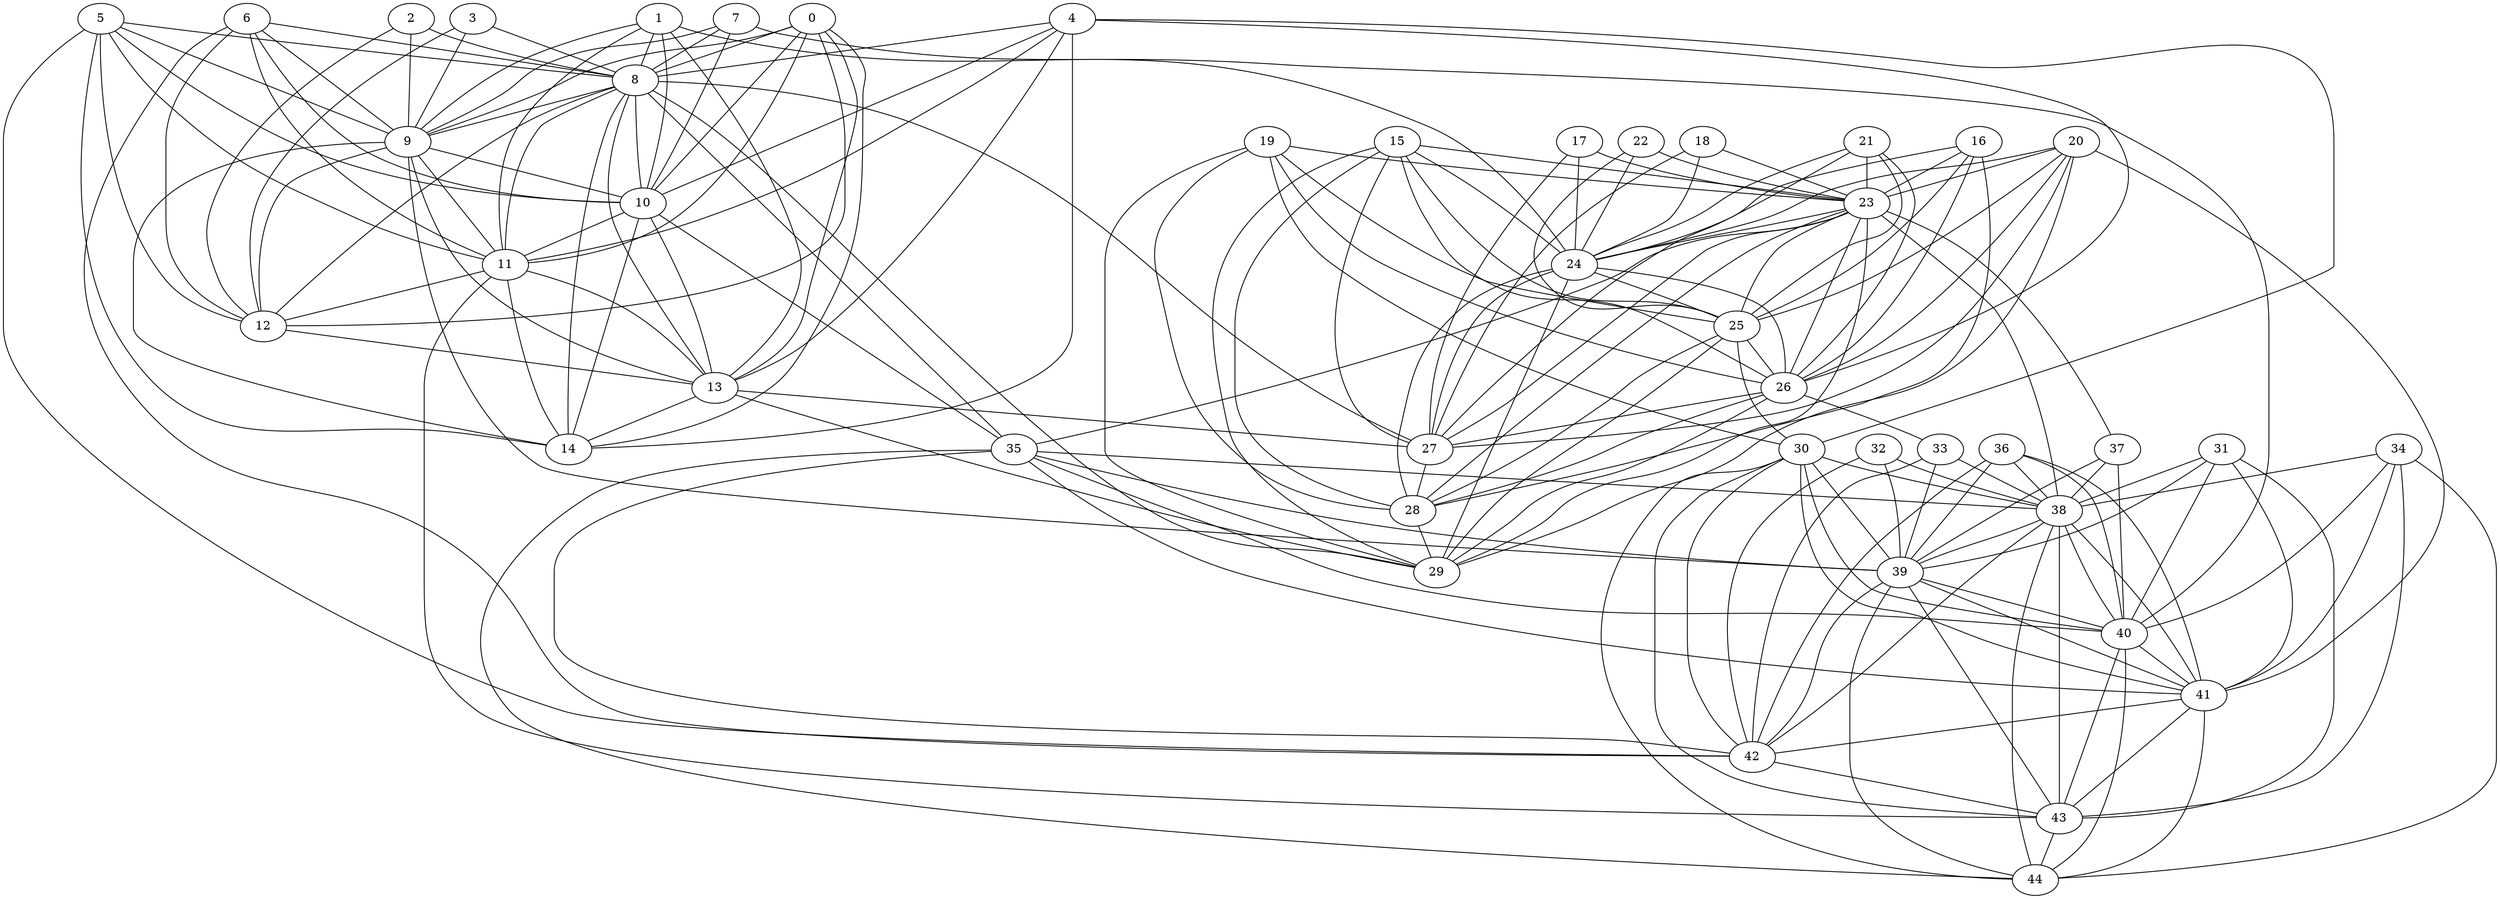 strict graph "(Powerlaw-Cluster Graph)_with_int_labels" {
	0 -- 8;
	0 -- 9;
	0 -- 10;
	0 -- 11;
	0 -- 12;
	0 -- 13;
	0 -- 14;
	1 -- 8;
	1 -- 9;
	1 -- 10;
	1 -- 11;
	1 -- 13;
	1 -- 24;
	2 -- 8;
	2 -- 9;
	2 -- 12;
	3 -- 8;
	3 -- 9;
	3 -- 12;
	4 -- 8;
	4 -- 10;
	4 -- 11;
	4 -- 13;
	4 -- 14;
	4 -- 26;
	4 -- 30;
	5 -- 8;
	5 -- 9;
	5 -- 10;
	5 -- 11;
	5 -- 12;
	5 -- 14;
	5 -- 42;
	6 -- 8;
	6 -- 9;
	6 -- 10;
	6 -- 11;
	6 -- 12;
	6 -- 42;
	7 -- 8;
	7 -- 9;
	7 -- 10;
	7 -- 40;
	8 -- 9;
	8 -- 10;
	8 -- 11;
	8 -- 12;
	8 -- 13;
	8 -- 14;
	8 -- 27;
	8 -- 29;
	8 -- 35;
	9 -- 10;
	9 -- 11;
	9 -- 12;
	9 -- 13;
	9 -- 14;
	9 -- 39;
	10 -- 11;
	10 -- 13;
	10 -- 14;
	10 -- 35;
	11 -- 12;
	11 -- 13;
	11 -- 14;
	11 -- 43;
	12 -- 13;
	13 -- 14;
	13 -- 27;
	13 -- 29;
	15 -- 23;
	15 -- 24;
	15 -- 25;
	15 -- 26;
	15 -- 27;
	15 -- 28;
	15 -- 29;
	16 -- 23;
	16 -- 24;
	16 -- 25;
	16 -- 26;
	16 -- 28;
	17 -- 23;
	17 -- 24;
	17 -- 27;
	18 -- 23;
	18 -- 24;
	18 -- 27;
	19 -- 23;
	19 -- 25;
	19 -- 26;
	19 -- 28;
	19 -- 29;
	19 -- 30;
	20 -- 23;
	20 -- 24;
	20 -- 25;
	20 -- 26;
	20 -- 27;
	20 -- 29;
	20 -- 41;
	21 -- 23;
	21 -- 24;
	21 -- 25;
	21 -- 26;
	21 -- 27;
	22 -- 23;
	22 -- 24;
	22 -- 25;
	23 -- 24;
	23 -- 25;
	23 -- 26;
	23 -- 27;
	23 -- 28;
	23 -- 29;
	23 -- 35;
	23 -- 37;
	23 -- 38;
	24 -- 25;
	24 -- 26;
	24 -- 27;
	24 -- 28;
	24 -- 29;
	25 -- 26;
	25 -- 28;
	25 -- 29;
	25 -- 30;
	26 -- 27;
	26 -- 28;
	26 -- 29;
	26 -- 33;
	27 -- 28;
	28 -- 29;
	30 -- 38;
	30 -- 39;
	30 -- 40;
	30 -- 41;
	30 -- 42;
	30 -- 43;
	30 -- 44;
	31 -- 38;
	31 -- 39;
	31 -- 40;
	31 -- 41;
	31 -- 43;
	32 -- 38;
	32 -- 39;
	32 -- 42;
	33 -- 38;
	33 -- 39;
	33 -- 42;
	34 -- 38;
	34 -- 40;
	34 -- 41;
	34 -- 43;
	34 -- 44;
	35 -- 38;
	35 -- 39;
	35 -- 40;
	35 -- 41;
	35 -- 42;
	35 -- 44;
	36 -- 38;
	36 -- 39;
	36 -- 40;
	36 -- 41;
	36 -- 42;
	37 -- 38;
	37 -- 39;
	37 -- 40;
	38 -- 39;
	38 -- 40;
	38 -- 41;
	38 -- 42;
	38 -- 43;
	38 -- 44;
	39 -- 40;
	39 -- 41;
	39 -- 42;
	39 -- 43;
	39 -- 44;
	40 -- 41;
	40 -- 43;
	40 -- 44;
	41 -- 42;
	41 -- 43;
	41 -- 44;
	42 -- 43;
	43 -- 44;
}
